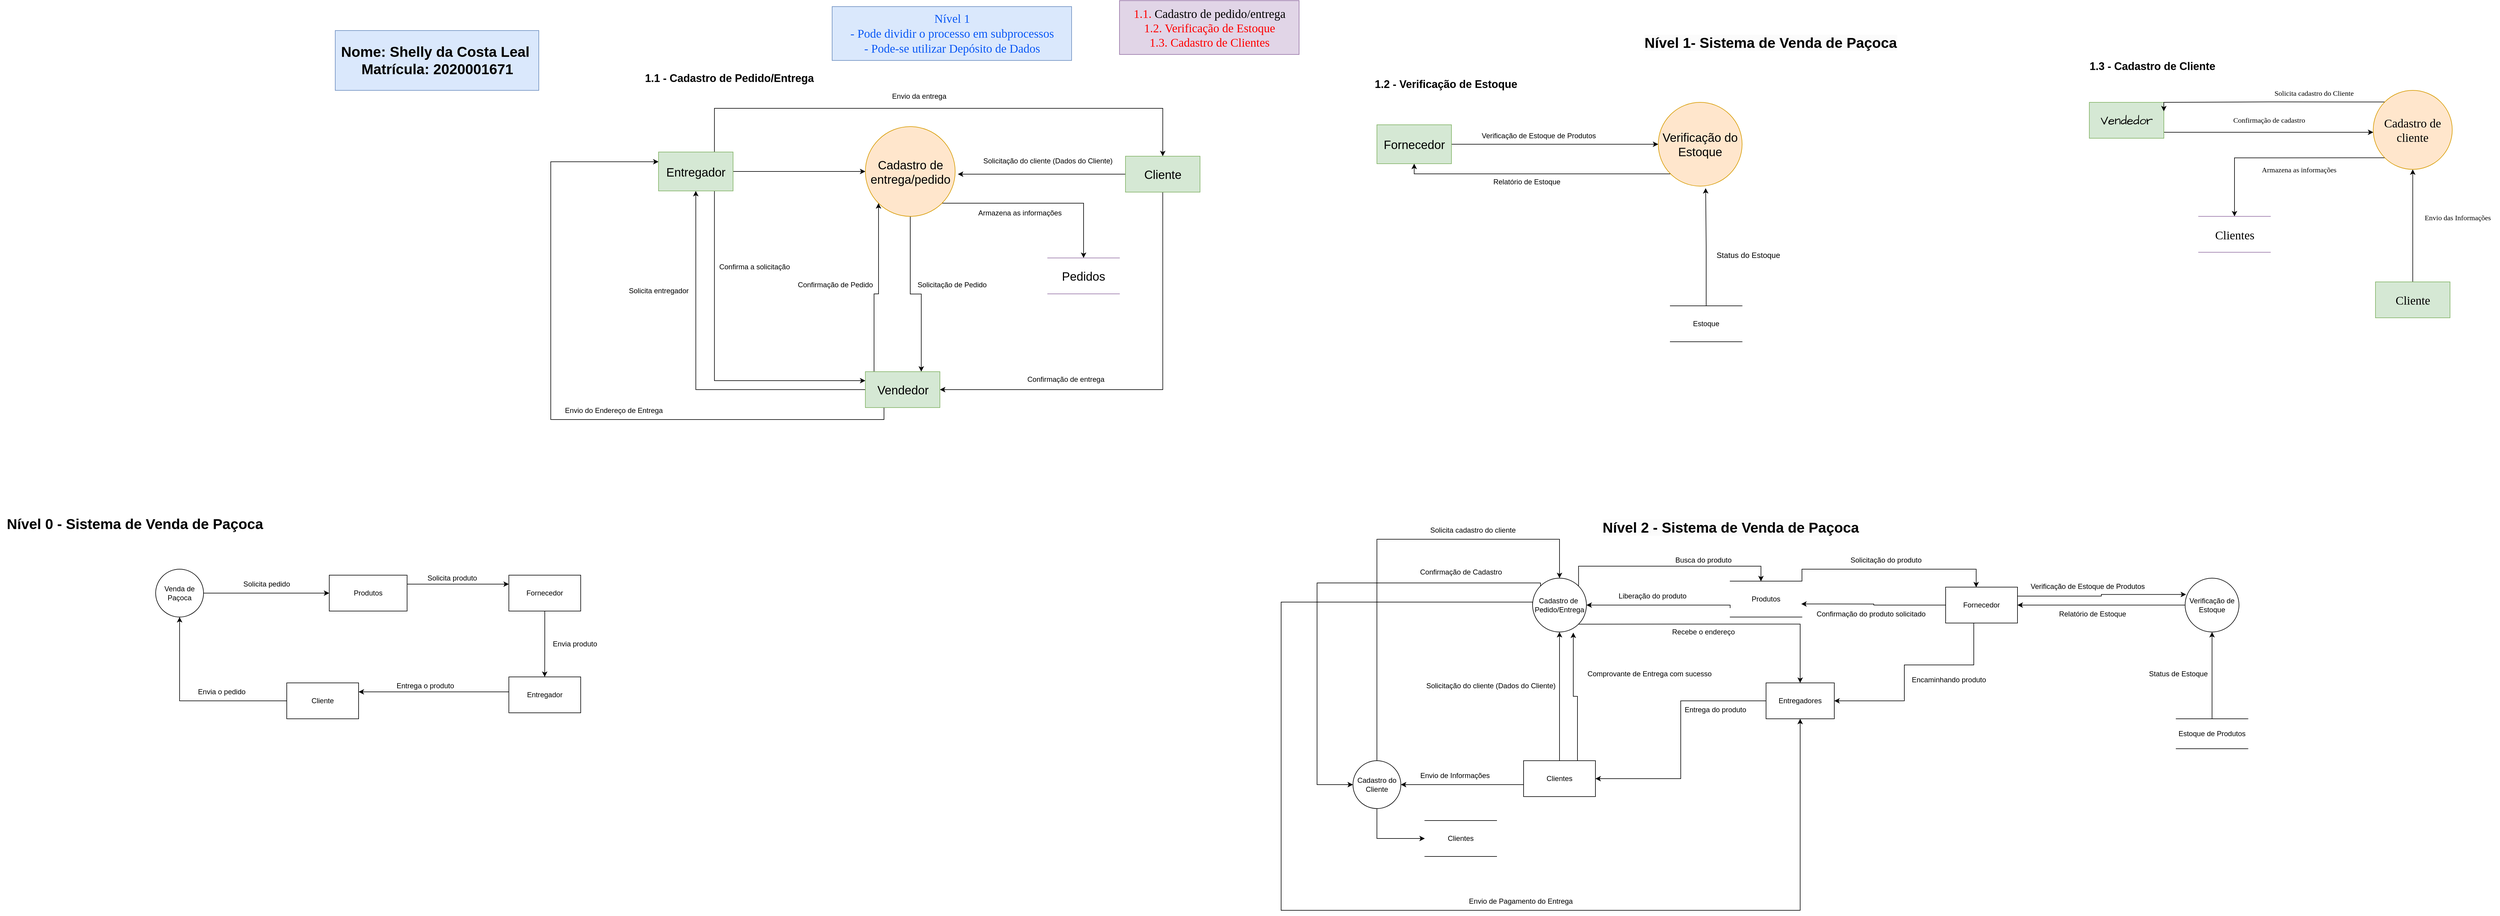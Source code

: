 <mxfile version="21.6.8" type="github">
  <diagram name="Página-1" id="R9-7IDqmeUNQyzPvZp74">
    <mxGraphModel dx="8876" dy="2316" grid="1" gridSize="10" guides="1" tooltips="1" connect="1" arrows="1" fold="1" page="1" pageScale="1" pageWidth="1169" pageHeight="827" math="0" shadow="0">
      <root>
        <mxCell id="0" />
        <mxCell id="1" parent="0" />
        <mxCell id="ONHQu1ZctFcoe_Kp0qvq-2" style="edgeStyle=orthogonalEdgeStyle;rounded=0;orthogonalLoop=1;jettySize=auto;html=1;exitX=1;exitY=1;exitDx=0;exitDy=0;" parent="1" source="ONHQu1ZctFcoe_Kp0qvq-3" target="ONHQu1ZctFcoe_Kp0qvq-8" edge="1">
          <mxGeometry relative="1" as="geometry" />
        </mxCell>
        <mxCell id="ONHQu1ZctFcoe_Kp0qvq-36" style="edgeStyle=orthogonalEdgeStyle;rounded=0;orthogonalLoop=1;jettySize=auto;html=1;exitX=0;exitY=0.5;exitDx=0;exitDy=0;entryX=0.5;entryY=1;entryDx=0;entryDy=0;" parent="1" source="ONHQu1ZctFcoe_Kp0qvq-3" target="ONHQu1ZctFcoe_Kp0qvq-8" edge="1">
          <mxGeometry relative="1" as="geometry">
            <mxPoint x="-2290" y="1310" as="targetPoint" />
            <Array as="points">
              <mxPoint x="-2430" y="1035" />
              <mxPoint x="-2430" y="1550" />
              <mxPoint x="-1563" y="1550" />
            </Array>
          </mxGeometry>
        </mxCell>
        <mxCell id="pCVuw8T05nv6c3z6KI7E-152" style="edgeStyle=orthogonalEdgeStyle;rounded=0;orthogonalLoop=1;jettySize=auto;html=1;exitX=0;exitY=0;exitDx=0;exitDy=0;entryX=0;entryY=0.5;entryDx=0;entryDy=0;" edge="1" parent="1" source="ONHQu1ZctFcoe_Kp0qvq-3" target="pCVuw8T05nv6c3z6KI7E-146">
          <mxGeometry relative="1" as="geometry">
            <Array as="points">
              <mxPoint x="-2370" y="1003" />
              <mxPoint x="-2370" y="1340" />
            </Array>
          </mxGeometry>
        </mxCell>
        <mxCell id="pCVuw8T05nv6c3z6KI7E-159" style="edgeStyle=orthogonalEdgeStyle;rounded=0;orthogonalLoop=1;jettySize=auto;html=1;exitX=1;exitY=0;exitDx=0;exitDy=0;entryX=0.429;entryY=0.004;entryDx=0;entryDy=0;entryPerimeter=0;" edge="1" parent="1" source="ONHQu1ZctFcoe_Kp0qvq-3" target="ONHQu1ZctFcoe_Kp0qvq-32">
          <mxGeometry relative="1" as="geometry">
            <Array as="points">
              <mxPoint x="-1933" y="975" />
              <mxPoint x="-1628" y="975" />
            </Array>
          </mxGeometry>
        </mxCell>
        <mxCell id="ONHQu1ZctFcoe_Kp0qvq-3" value="Cadastro de&amp;nbsp;&lt;br&gt;Pedido/Entrega" style="ellipse;whiteSpace=wrap;html=1;aspect=fixed;" parent="1" vertex="1">
          <mxGeometry x="-2010" y="995" width="90" height="90" as="geometry" />
        </mxCell>
        <mxCell id="ONHQu1ZctFcoe_Kp0qvq-4" style="edgeStyle=orthogonalEdgeStyle;rounded=0;orthogonalLoop=1;jettySize=auto;html=1;entryX=1;entryY=0.5;entryDx=0;entryDy=0;" parent="1" source="ONHQu1ZctFcoe_Kp0qvq-21" target="ONHQu1ZctFcoe_Kp0qvq-8" edge="1">
          <mxGeometry relative="1" as="geometry">
            <mxPoint x="-1273" y="1080" as="sourcePoint" />
            <Array as="points">
              <mxPoint x="-1273" y="1140" />
              <mxPoint x="-1389" y="1140" />
              <mxPoint x="-1389" y="1200" />
            </Array>
          </mxGeometry>
        </mxCell>
        <mxCell id="ONHQu1ZctFcoe_Kp0qvq-6" value="" style="edgeStyle=orthogonalEdgeStyle;rounded=0;orthogonalLoop=1;jettySize=auto;html=1;" parent="1" source="ONHQu1ZctFcoe_Kp0qvq-22" target="ONHQu1ZctFcoe_Kp0qvq-3" edge="1">
          <mxGeometry relative="1" as="geometry">
            <mxPoint x="-1965" y="1180" as="sourcePoint" />
          </mxGeometry>
        </mxCell>
        <mxCell id="ONHQu1ZctFcoe_Kp0qvq-23" style="edgeStyle=orthogonalEdgeStyle;rounded=0;orthogonalLoop=1;jettySize=auto;html=1;exitX=0;exitY=0.5;exitDx=0;exitDy=0;entryX=1;entryY=0.5;entryDx=0;entryDy=0;" parent="1" source="ONHQu1ZctFcoe_Kp0qvq-8" target="ONHQu1ZctFcoe_Kp0qvq-22" edge="1">
          <mxGeometry relative="1" as="geometry" />
        </mxCell>
        <mxCell id="ONHQu1ZctFcoe_Kp0qvq-8" value="Entregadores" style="rounded=0;whiteSpace=wrap;html=1;" parent="1" vertex="1">
          <mxGeometry x="-1620" y="1170" width="114" height="60" as="geometry" />
        </mxCell>
        <mxCell id="ONHQu1ZctFcoe_Kp0qvq-12" value="Busca do produto" style="text;html=1;align=center;verticalAlign=middle;resizable=0;points=[];autosize=1;strokeColor=none;fillColor=none;" parent="1" vertex="1">
          <mxGeometry x="-1785" y="950" width="120" height="30" as="geometry" />
        </mxCell>
        <mxCell id="ONHQu1ZctFcoe_Kp0qvq-13" value="Solicitação do produto" style="text;html=1;align=center;verticalAlign=middle;resizable=0;points=[];autosize=1;strokeColor=none;fillColor=none;" parent="1" vertex="1">
          <mxGeometry x="-1490" y="950" width="140" height="30" as="geometry" />
        </mxCell>
        <mxCell id="ONHQu1ZctFcoe_Kp0qvq-14" value="Encaminhando produto" style="text;html=1;align=center;verticalAlign=middle;resizable=0;points=[];autosize=1;strokeColor=none;fillColor=none;" parent="1" vertex="1">
          <mxGeometry x="-1390" y="1150" width="150" height="30" as="geometry" />
        </mxCell>
        <mxCell id="ONHQu1ZctFcoe_Kp0qvq-15" value="Entrega do produto" style="text;html=1;align=center;verticalAlign=middle;resizable=0;points=[];autosize=1;strokeColor=none;fillColor=none;" parent="1" vertex="1">
          <mxGeometry x="-1770" y="1200" width="130" height="30" as="geometry" />
        </mxCell>
        <mxCell id="ONHQu1ZctFcoe_Kp0qvq-16" value="Solicitação do cliente (Dados do Cliente)" style="text;html=1;align=center;verticalAlign=middle;resizable=0;points=[];autosize=1;strokeColor=none;fillColor=none;" parent="1" vertex="1">
          <mxGeometry x="-2200" y="1160" width="240" height="30" as="geometry" />
        </mxCell>
        <mxCell id="ONHQu1ZctFcoe_Kp0qvq-17" value="Recebe o endereço" style="text;html=1;align=center;verticalAlign=middle;resizable=0;points=[];autosize=1;strokeColor=none;fillColor=none;" parent="1" vertex="1">
          <mxGeometry x="-1790" y="1070" width="130" height="30" as="geometry" />
        </mxCell>
        <mxCell id="ONHQu1ZctFcoe_Kp0qvq-18" value="Confirmação do produto solicitado" style="text;html=1;align=center;verticalAlign=middle;resizable=0;points=[];autosize=1;strokeColor=none;fillColor=none;" parent="1" vertex="1">
          <mxGeometry x="-1550" y="1040" width="210" height="30" as="geometry" />
        </mxCell>
        <mxCell id="ONHQu1ZctFcoe_Kp0qvq-19" value="Liberação do produto" style="text;html=1;align=center;verticalAlign=middle;resizable=0;points=[];autosize=1;strokeColor=none;fillColor=none;" parent="1" vertex="1">
          <mxGeometry x="-1880" y="1010" width="140" height="30" as="geometry" />
        </mxCell>
        <mxCell id="pCVuw8T05nv6c3z6KI7E-138" style="edgeStyle=orthogonalEdgeStyle;rounded=0;orthogonalLoop=1;jettySize=auto;html=1;exitX=1;exitY=0.25;exitDx=0;exitDy=0;entryX=0.018;entryY=0.303;entryDx=0;entryDy=0;entryPerimeter=0;" edge="1" parent="1" source="ONHQu1ZctFcoe_Kp0qvq-21" target="pCVuw8T05nv6c3z6KI7E-135">
          <mxGeometry relative="1" as="geometry" />
        </mxCell>
        <mxCell id="pCVuw8T05nv6c3z6KI7E-164" style="edgeStyle=orthogonalEdgeStyle;rounded=0;orthogonalLoop=1;jettySize=auto;html=1;exitX=0;exitY=0.5;exitDx=0;exitDy=0;entryX=0.99;entryY=0.636;entryDx=0;entryDy=0;entryPerimeter=0;" edge="1" parent="1" source="ONHQu1ZctFcoe_Kp0qvq-21" target="ONHQu1ZctFcoe_Kp0qvq-32">
          <mxGeometry relative="1" as="geometry" />
        </mxCell>
        <mxCell id="ONHQu1ZctFcoe_Kp0qvq-21" value="Fornecedor" style="rounded=0;whiteSpace=wrap;html=1;" parent="1" vertex="1">
          <mxGeometry x="-1320" y="1010" width="120" height="60" as="geometry" />
        </mxCell>
        <mxCell id="ONHQu1ZctFcoe_Kp0qvq-34" style="edgeStyle=orthogonalEdgeStyle;rounded=0;orthogonalLoop=1;jettySize=auto;html=1;exitX=0.75;exitY=0;exitDx=0;exitDy=0;entryX=0.756;entryY=1.011;entryDx=0;entryDy=0;entryPerimeter=0;" parent="1" source="ONHQu1ZctFcoe_Kp0qvq-22" target="ONHQu1ZctFcoe_Kp0qvq-3" edge="1">
          <mxGeometry relative="1" as="geometry" />
        </mxCell>
        <mxCell id="pCVuw8T05nv6c3z6KI7E-147" style="edgeStyle=orthogonalEdgeStyle;rounded=0;orthogonalLoop=1;jettySize=auto;html=1;exitX=0;exitY=0.5;exitDx=0;exitDy=0;entryX=1;entryY=0.5;entryDx=0;entryDy=0;" edge="1" parent="1" source="ONHQu1ZctFcoe_Kp0qvq-22" target="pCVuw8T05nv6c3z6KI7E-146">
          <mxGeometry relative="1" as="geometry">
            <Array as="points">
              <mxPoint x="-2025" y="1340" />
            </Array>
          </mxGeometry>
        </mxCell>
        <mxCell id="ONHQu1ZctFcoe_Kp0qvq-22" value="Clientes" style="rounded=0;whiteSpace=wrap;html=1;" parent="1" vertex="1">
          <mxGeometry x="-2025" y="1300" width="120" height="60" as="geometry" />
        </mxCell>
        <mxCell id="pCVuw8T05nv6c3z6KI7E-160" style="edgeStyle=orthogonalEdgeStyle;rounded=0;orthogonalLoop=1;jettySize=auto;html=1;exitX=0;exitY=0.75;exitDx=0;exitDy=0;entryX=1;entryY=0.5;entryDx=0;entryDy=0;" edge="1" parent="1" source="ONHQu1ZctFcoe_Kp0qvq-32" target="ONHQu1ZctFcoe_Kp0qvq-3">
          <mxGeometry relative="1" as="geometry">
            <Array as="points">
              <mxPoint x="-1680" y="1040" />
            </Array>
          </mxGeometry>
        </mxCell>
        <mxCell id="pCVuw8T05nv6c3z6KI7E-162" style="edgeStyle=orthogonalEdgeStyle;rounded=0;orthogonalLoop=1;jettySize=auto;html=1;exitX=1;exitY=0;exitDx=0;exitDy=0;entryX=0.425;entryY=0.006;entryDx=0;entryDy=0;entryPerimeter=0;" edge="1" parent="1" source="ONHQu1ZctFcoe_Kp0qvq-32" target="ONHQu1ZctFcoe_Kp0qvq-21">
          <mxGeometry relative="1" as="geometry" />
        </mxCell>
        <mxCell id="ONHQu1ZctFcoe_Kp0qvq-32" value="Produtos" style="shape=partialRectangle;whiteSpace=wrap;html=1;left=0;right=0;fillColor=none;" parent="1" vertex="1">
          <mxGeometry x="-1680" y="1000" width="120" height="60" as="geometry" />
        </mxCell>
        <mxCell id="ONHQu1ZctFcoe_Kp0qvq-35" value="Comprovante de Entrega com sucesso" style="text;html=1;align=center;verticalAlign=middle;resizable=0;points=[];autosize=1;strokeColor=none;fillColor=none;" parent="1" vertex="1">
          <mxGeometry x="-1930" y="1140" width="230" height="30" as="geometry" />
        </mxCell>
        <mxCell id="ONHQu1ZctFcoe_Kp0qvq-37" value="Envio de Pagamento do Entrega" style="text;html=1;align=center;verticalAlign=middle;resizable=0;points=[];autosize=1;strokeColor=none;fillColor=none;" parent="1" vertex="1">
          <mxGeometry x="-2130" y="1520" width="200" height="30" as="geometry" />
        </mxCell>
        <mxCell id="pCVuw8T05nv6c3z6KI7E-50" value="&lt;font color=&quot;#0a58f5&quot;&gt;&lt;font face=&quot;Georgia&quot;&gt;Nível 1&lt;br&gt;- Pode dividir o processo em subprocessos&lt;br&gt;- Pode-se utilizar Depósito de Dados&lt;/font&gt;&lt;br&gt;&lt;/font&gt;" style="text;html=1;align=center;verticalAlign=middle;resizable=0;points=[];autosize=1;strokeColor=#6c8ebf;fillColor=#dae8fc;fontSize=20;fontFamily=Architects Daughter;rounded=0;" vertex="1" parent="1">
          <mxGeometry x="-3180" y="40" width="400" height="90" as="geometry" />
        </mxCell>
        <mxCell id="pCVuw8T05nv6c3z6KI7E-51" value="&lt;font color=&quot;#ff0000&quot;&gt;1.1.&amp;nbsp;&lt;/font&gt;Cadastro de pedido/entrega&lt;font color=&quot;#ff0000&quot;&gt;&lt;br&gt;1.2. Verificação de Estoque&lt;br&gt;1.3. Cadastro de Clientes&lt;/font&gt;" style="text;html=1;align=center;verticalAlign=middle;resizable=0;points=[];autosize=1;strokeColor=#9673a6;fillColor=#e1d5e7;fontSize=20;fontFamily=Georgia;rounded=0;" vertex="1" parent="1">
          <mxGeometry x="-2700" y="30" width="300" height="90" as="geometry" />
        </mxCell>
        <mxCell id="pCVuw8T05nv6c3z6KI7E-67" style="edgeStyle=orthogonalEdgeStyle;rounded=0;orthogonalLoop=1;jettySize=auto;html=1;exitX=0.5;exitY=1;exitDx=0;exitDy=0;entryX=0.75;entryY=0;entryDx=0;entryDy=0;" edge="1" parent="1" source="pCVuw8T05nv6c3z6KI7E-55" target="pCVuw8T05nv6c3z6KI7E-58">
          <mxGeometry relative="1" as="geometry" />
        </mxCell>
        <mxCell id="pCVuw8T05nv6c3z6KI7E-72" style="edgeStyle=orthogonalEdgeStyle;rounded=0;orthogonalLoop=1;jettySize=auto;html=1;exitX=1;exitY=1;exitDx=0;exitDy=0;" edge="1" parent="1" source="pCVuw8T05nv6c3z6KI7E-55" target="pCVuw8T05nv6c3z6KI7E-63">
          <mxGeometry relative="1" as="geometry" />
        </mxCell>
        <mxCell id="pCVuw8T05nv6c3z6KI7E-55" value="Cadastro de entrega/pedido" style="ellipse;whiteSpace=wrap;html=1;aspect=fixed;hachureGap=4;fontFamily=Helvetica;fontSize=20;fillColor=#ffe6cc;strokeColor=#d79b00;rounded=0;" vertex="1" parent="1">
          <mxGeometry x="-3124.5" y="240.5" width="150" height="150" as="geometry" />
        </mxCell>
        <mxCell id="pCVuw8T05nv6c3z6KI7E-68" style="edgeStyle=orthogonalEdgeStyle;rounded=0;orthogonalLoop=1;jettySize=auto;html=1;exitX=0.25;exitY=0;exitDx=0;exitDy=0;entryX=0;entryY=1;entryDx=0;entryDy=0;" edge="1" parent="1" source="pCVuw8T05nv6c3z6KI7E-58" target="pCVuw8T05nv6c3z6KI7E-55">
          <mxGeometry relative="1" as="geometry">
            <Array as="points">
              <mxPoint x="-3110" y="650" />
              <mxPoint x="-3110" y="520" />
              <mxPoint x="-3102" y="520" />
            </Array>
          </mxGeometry>
        </mxCell>
        <mxCell id="pCVuw8T05nv6c3z6KI7E-78" style="edgeStyle=orthogonalEdgeStyle;rounded=0;orthogonalLoop=1;jettySize=auto;html=1;exitX=0.25;exitY=1;exitDx=0;exitDy=0;entryX=0;entryY=0.25;entryDx=0;entryDy=0;" edge="1" parent="1" source="pCVuw8T05nv6c3z6KI7E-58" target="pCVuw8T05nv6c3z6KI7E-62">
          <mxGeometry relative="1" as="geometry">
            <Array as="points">
              <mxPoint x="-3093" y="730" />
              <mxPoint x="-3650" y="730" />
              <mxPoint x="-3650" y="299" />
            </Array>
          </mxGeometry>
        </mxCell>
        <mxCell id="pCVuw8T05nv6c3z6KI7E-82" style="edgeStyle=orthogonalEdgeStyle;rounded=0;orthogonalLoop=1;jettySize=auto;html=1;entryX=0.5;entryY=1;entryDx=0;entryDy=0;" edge="1" parent="1" source="pCVuw8T05nv6c3z6KI7E-58" target="pCVuw8T05nv6c3z6KI7E-62">
          <mxGeometry relative="1" as="geometry" />
        </mxCell>
        <mxCell id="pCVuw8T05nv6c3z6KI7E-58" value="Vendedor" style="whiteSpace=wrap;html=1;hachureGap=4;fontFamily=Helvetica;fontSize=20;fillColor=#d5e8d4;strokeColor=#82b366;rounded=0;" vertex="1" parent="1">
          <mxGeometry x="-3124.5" y="650" width="124.5" height="60" as="geometry" />
        </mxCell>
        <mxCell id="pCVuw8T05nv6c3z6KI7E-66" style="edgeStyle=orthogonalEdgeStyle;rounded=0;orthogonalLoop=1;jettySize=auto;html=1;exitX=0;exitY=0.5;exitDx=0;exitDy=0;" edge="1" parent="1" source="pCVuw8T05nv6c3z6KI7E-60">
          <mxGeometry relative="1" as="geometry">
            <mxPoint x="-2970" y="320" as="targetPoint" />
          </mxGeometry>
        </mxCell>
        <mxCell id="pCVuw8T05nv6c3z6KI7E-83" style="edgeStyle=orthogonalEdgeStyle;rounded=0;orthogonalLoop=1;jettySize=auto;html=1;exitX=0.5;exitY=1;exitDx=0;exitDy=0;entryX=1;entryY=0.5;entryDx=0;entryDy=0;" edge="1" parent="1" source="pCVuw8T05nv6c3z6KI7E-60" target="pCVuw8T05nv6c3z6KI7E-58">
          <mxGeometry relative="1" as="geometry" />
        </mxCell>
        <mxCell id="pCVuw8T05nv6c3z6KI7E-60" value="Cliente" style="rounded=0;whiteSpace=wrap;html=1;hachureGap=4;fontFamily=Helvetica;fontSize=20;fillColor=#d5e8d4;strokeColor=#82b366;" vertex="1" parent="1">
          <mxGeometry x="-2690" y="290" width="124.5" height="60" as="geometry" />
        </mxCell>
        <mxCell id="pCVuw8T05nv6c3z6KI7E-74" style="edgeStyle=orthogonalEdgeStyle;rounded=0;orthogonalLoop=1;jettySize=auto;html=1;exitX=1;exitY=0.5;exitDx=0;exitDy=0;entryX=0;entryY=0.5;entryDx=0;entryDy=0;" edge="1" parent="1" source="pCVuw8T05nv6c3z6KI7E-62" target="pCVuw8T05nv6c3z6KI7E-55">
          <mxGeometry relative="1" as="geometry">
            <Array as="points">
              <mxPoint x="-3270" y="316" />
              <mxPoint x="-3270" y="316" />
            </Array>
          </mxGeometry>
        </mxCell>
        <mxCell id="pCVuw8T05nv6c3z6KI7E-76" style="edgeStyle=orthogonalEdgeStyle;rounded=0;orthogonalLoop=1;jettySize=auto;html=1;exitX=0.75;exitY=1;exitDx=0;exitDy=0;entryX=0;entryY=0.25;entryDx=0;entryDy=0;" edge="1" parent="1" source="pCVuw8T05nv6c3z6KI7E-62" target="pCVuw8T05nv6c3z6KI7E-58">
          <mxGeometry relative="1" as="geometry" />
        </mxCell>
        <mxCell id="pCVuw8T05nv6c3z6KI7E-80" style="edgeStyle=orthogonalEdgeStyle;rounded=0;orthogonalLoop=1;jettySize=auto;html=1;exitX=0.75;exitY=0;exitDx=0;exitDy=0;entryX=0.5;entryY=0;entryDx=0;entryDy=0;" edge="1" parent="1" source="pCVuw8T05nv6c3z6KI7E-62" target="pCVuw8T05nv6c3z6KI7E-60">
          <mxGeometry relative="1" as="geometry">
            <Array as="points">
              <mxPoint x="-3377" y="210" />
              <mxPoint x="-2628" y="210" />
            </Array>
          </mxGeometry>
        </mxCell>
        <mxCell id="pCVuw8T05nv6c3z6KI7E-62" value="Entregador" style="rounded=0;whiteSpace=wrap;html=1;hachureGap=4;fontFamily=Helvetica;fontSize=20;fillColor=#d5e8d4;strokeColor=#82b366;" vertex="1" parent="1">
          <mxGeometry x="-3470" y="283" width="124.5" height="65" as="geometry" />
        </mxCell>
        <mxCell id="pCVuw8T05nv6c3z6KI7E-63" value="Pedidos" style="shape=partialRectangle;whiteSpace=wrap;html=1;left=0;right=0;fillColor=none;hachureGap=4;fontFamily=Helvetica;fontSize=20;strokeColor=#9673A6;rounded=0;labelBackgroundColor=default;" vertex="1" parent="1">
          <mxGeometry x="-2820" y="460" width="120" height="60" as="geometry" />
        </mxCell>
        <mxCell id="pCVuw8T05nv6c3z6KI7E-64" value="Solicitação do cliente (Dados do Cliente)" style="text;html=1;align=center;verticalAlign=middle;resizable=0;points=[];autosize=1;strokeColor=none;fillColor=none;" vertex="1" parent="1">
          <mxGeometry x="-2940" y="283" width="240" height="30" as="geometry" />
        </mxCell>
        <mxCell id="pCVuw8T05nv6c3z6KI7E-69" value="Solicitação de Pedido" style="text;html=1;align=center;verticalAlign=middle;resizable=0;points=[];autosize=1;strokeColor=none;fillColor=none;" vertex="1" parent="1">
          <mxGeometry x="-3050" y="490" width="140" height="30" as="geometry" />
        </mxCell>
        <mxCell id="pCVuw8T05nv6c3z6KI7E-71" value="Confirmação de Pedido" style="text;html=1;align=center;verticalAlign=middle;resizable=0;points=[];autosize=1;strokeColor=none;fillColor=none;" vertex="1" parent="1">
          <mxGeometry x="-3250" y="490" width="150" height="30" as="geometry" />
        </mxCell>
        <mxCell id="pCVuw8T05nv6c3z6KI7E-73" value="Armazena as informações&amp;nbsp;" style="text;html=1;align=center;verticalAlign=middle;resizable=0;points=[];autosize=1;strokeColor=none;fillColor=none;" vertex="1" parent="1">
          <mxGeometry x="-2950" y="370" width="170" height="30" as="geometry" />
        </mxCell>
        <mxCell id="pCVuw8T05nv6c3z6KI7E-75" value="Solicita entregador" style="text;html=1;align=center;verticalAlign=middle;resizable=0;points=[];autosize=1;strokeColor=none;fillColor=none;" vertex="1" parent="1">
          <mxGeometry x="-3530" y="500" width="120" height="30" as="geometry" />
        </mxCell>
        <mxCell id="pCVuw8T05nv6c3z6KI7E-77" value="Confirma a solicitação" style="text;html=1;align=center;verticalAlign=middle;resizable=0;points=[];autosize=1;strokeColor=none;fillColor=none;" vertex="1" parent="1">
          <mxGeometry x="-3380" y="460" width="140" height="30" as="geometry" />
        </mxCell>
        <mxCell id="pCVuw8T05nv6c3z6KI7E-79" value="Envio do Endereço de Entrega" style="text;html=1;align=center;verticalAlign=middle;resizable=0;points=[];autosize=1;strokeColor=none;fillColor=none;" vertex="1" parent="1">
          <mxGeometry x="-3640" y="700" width="190" height="30" as="geometry" />
        </mxCell>
        <mxCell id="pCVuw8T05nv6c3z6KI7E-81" value="Envio da entrega" style="text;html=1;align=center;verticalAlign=middle;resizable=0;points=[];autosize=1;strokeColor=none;fillColor=none;" vertex="1" parent="1">
          <mxGeometry x="-3090" y="175" width="110" height="30" as="geometry" />
        </mxCell>
        <mxCell id="pCVuw8T05nv6c3z6KI7E-84" value="Confirmação de entrega" style="text;html=1;align=center;verticalAlign=middle;resizable=0;points=[];autosize=1;strokeColor=none;fillColor=none;" vertex="1" parent="1">
          <mxGeometry x="-2865" y="648" width="150" height="30" as="geometry" />
        </mxCell>
        <mxCell id="pCVuw8T05nv6c3z6KI7E-119" style="edgeStyle=orthogonalEdgeStyle;rounded=0;orthogonalLoop=1;jettySize=auto;html=1;exitX=0.5;exitY=0;exitDx=0;exitDy=0;entryX=0.5;entryY=1;entryDx=0;entryDy=0;fontFamily=Georgia;" edge="1" parent="1" source="pCVuw8T05nv6c3z6KI7E-86" target="pCVuw8T05nv6c3z6KI7E-91">
          <mxGeometry relative="1" as="geometry" />
        </mxCell>
        <mxCell id="pCVuw8T05nv6c3z6KI7E-86" value="Cliente" style="rounded=0;whiteSpace=wrap;html=1;hachureGap=4;fontFamily=Georgia;fontSize=20;fillColor=#d5e8d4;strokeColor=#82b366;" vertex="1" parent="1">
          <mxGeometry x="-602" y="500" width="124.5" height="60" as="geometry" />
        </mxCell>
        <mxCell id="pCVuw8T05nv6c3z6KI7E-124" style="edgeStyle=orthogonalEdgeStyle;rounded=0;orthogonalLoop=1;jettySize=auto;html=1;exitX=1;exitY=0.5;exitDx=0;exitDy=0;fontFamily=Georgia;" edge="1" parent="1" source="pCVuw8T05nv6c3z6KI7E-89" target="pCVuw8T05nv6c3z6KI7E-91">
          <mxGeometry relative="1" as="geometry">
            <Array as="points">
              <mxPoint x="-955" y="250" />
            </Array>
          </mxGeometry>
        </mxCell>
        <mxCell id="pCVuw8T05nv6c3z6KI7E-89" value="Vendedor" style="whiteSpace=wrap;html=1;hachureGap=4;fontFamily=Architects Daughter;fontSource=https%3A%2F%2Ffonts.googleapis.com%2Fcss%3Ffamily%3DArchitects%2BDaughter;fontSize=20;fillColor=#d5e8d4;strokeColor=#82b366;rounded=0;" vertex="1" parent="1">
          <mxGeometry x="-1080" y="200" width="124.5" height="60" as="geometry" />
        </mxCell>
        <mxCell id="pCVuw8T05nv6c3z6KI7E-122" style="edgeStyle=orthogonalEdgeStyle;rounded=0;orthogonalLoop=1;jettySize=auto;html=1;exitX=0;exitY=0;exitDx=0;exitDy=0;entryX=1;entryY=0.25;entryDx=0;entryDy=0;fontFamily=Georgia;" edge="1" parent="1" source="pCVuw8T05nv6c3z6KI7E-91" target="pCVuw8T05nv6c3z6KI7E-89">
          <mxGeometry relative="1" as="geometry">
            <Array as="points">
              <mxPoint x="-781" y="199" />
              <mxPoint x="-955" y="200" />
            </Array>
          </mxGeometry>
        </mxCell>
        <mxCell id="pCVuw8T05nv6c3z6KI7E-126" style="edgeStyle=orthogonalEdgeStyle;rounded=0;orthogonalLoop=1;jettySize=auto;html=1;exitX=0;exitY=1;exitDx=0;exitDy=0;fontFamily=Georgia;" edge="1" parent="1" source="pCVuw8T05nv6c3z6KI7E-91" target="pCVuw8T05nv6c3z6KI7E-95">
          <mxGeometry relative="1" as="geometry" />
        </mxCell>
        <mxCell id="pCVuw8T05nv6c3z6KI7E-91" value="Cadastro de cliente" style="ellipse;whiteSpace=wrap;html=1;aspect=fixed;hachureGap=4;fontFamily=Georgia;fontSize=20;fillColor=#ffe6cc;strokeColor=#d79b00;rounded=0;" vertex="1" parent="1">
          <mxGeometry x="-605.75" y="180" width="132" height="132" as="geometry" />
        </mxCell>
        <mxCell id="pCVuw8T05nv6c3z6KI7E-112" style="edgeStyle=orthogonalEdgeStyle;rounded=0;orthogonalLoop=1;jettySize=auto;html=1;exitX=0;exitY=1;exitDx=0;exitDy=0;entryX=0.5;entryY=1;entryDx=0;entryDy=0;fontFamily=Helvetica;" edge="1" parent="1" source="pCVuw8T05nv6c3z6KI7E-94" target="pCVuw8T05nv6c3z6KI7E-99">
          <mxGeometry relative="1" as="geometry">
            <Array as="points">
              <mxPoint x="-2208" y="320" />
            </Array>
          </mxGeometry>
        </mxCell>
        <mxCell id="pCVuw8T05nv6c3z6KI7E-94" value="Verificação do Estoque" style="ellipse;whiteSpace=wrap;html=1;aspect=fixed;hachureGap=4;fontFamily=Helvetica;fontSize=20;fillColor=#ffe6cc;strokeColor=#d79b00;rounded=0;" vertex="1" parent="1">
          <mxGeometry x="-1800" y="200" width="140" height="140" as="geometry" />
        </mxCell>
        <mxCell id="pCVuw8T05nv6c3z6KI7E-95" value="Clientes" style="shape=partialRectangle;whiteSpace=wrap;html=1;left=0;right=0;fillColor=none;hachureGap=4;fontFamily=Georgia;fontSize=20;strokeColor=#9673a6;rounded=0;" vertex="1" parent="1">
          <mxGeometry x="-897.5" y="390.5" width="120" height="60" as="geometry" />
        </mxCell>
        <mxCell id="pCVuw8T05nv6c3z6KI7E-105" style="edgeStyle=orthogonalEdgeStyle;rounded=0;orthogonalLoop=1;jettySize=auto;html=1;exitX=1;exitY=0.25;exitDx=0;exitDy=0;entryX=0;entryY=0.5;entryDx=0;entryDy=0;fontFamily=Helvetica;" edge="1" parent="1" source="pCVuw8T05nv6c3z6KI7E-99" target="pCVuw8T05nv6c3z6KI7E-94">
          <mxGeometry relative="1" as="geometry">
            <Array as="points">
              <mxPoint x="-2146" y="270" />
            </Array>
          </mxGeometry>
        </mxCell>
        <mxCell id="pCVuw8T05nv6c3z6KI7E-99" value="Fornecedor" style="rounded=0;whiteSpace=wrap;html=1;hachureGap=4;fontFamily=Helvetica;fontSize=20;fillColor=#d5e8d4;strokeColor=#82b366;" vertex="1" parent="1">
          <mxGeometry x="-2270" y="237.5" width="124.5" height="65" as="geometry" />
        </mxCell>
        <mxCell id="pCVuw8T05nv6c3z6KI7E-106" value="Verificação de Estoque de Produtos" style="text;html=1;align=center;verticalAlign=middle;resizable=0;points=[];autosize=1;strokeColor=none;fillColor=none;fontFamily=Helvetica;" vertex="1" parent="1">
          <mxGeometry x="-2105" y="240.5" width="210" height="30" as="geometry" />
        </mxCell>
        <mxCell id="pCVuw8T05nv6c3z6KI7E-115" style="edgeStyle=orthogonalEdgeStyle;rounded=0;orthogonalLoop=1;jettySize=auto;html=1;exitX=0.5;exitY=0;exitDx=0;exitDy=0;entryX=0.565;entryY=1.024;entryDx=0;entryDy=0;entryPerimeter=0;" edge="1" parent="1" source="pCVuw8T05nv6c3z6KI7E-107" target="pCVuw8T05nv6c3z6KI7E-94">
          <mxGeometry relative="1" as="geometry" />
        </mxCell>
        <mxCell id="pCVuw8T05nv6c3z6KI7E-107" value="Estoque" style="shape=partialRectangle;whiteSpace=wrap;html=1;left=0;right=0;fillColor=none;" vertex="1" parent="1">
          <mxGeometry x="-1780" y="540" width="120" height="60" as="geometry" />
        </mxCell>
        <mxCell id="pCVuw8T05nv6c3z6KI7E-110" value="Status do Estoque" style="text;html=1;align=center;verticalAlign=middle;resizable=0;points=[];autosize=1;strokeColor=none;fillColor=none;rotation=0;fontSize=13;" vertex="1" parent="1">
          <mxGeometry x="-1715" y="440" width="130" height="30" as="geometry" />
        </mxCell>
        <mxCell id="pCVuw8T05nv6c3z6KI7E-113" value="Relatório de Estoque" style="text;html=1;align=center;verticalAlign=middle;resizable=0;points=[];autosize=1;strokeColor=none;fillColor=none;fontFamily=Helvetica;" vertex="1" parent="1">
          <mxGeometry x="-2090" y="318" width="140" height="30" as="geometry" />
        </mxCell>
        <mxCell id="pCVuw8T05nv6c3z6KI7E-121" value="Envio das Informações" style="text;html=1;align=center;verticalAlign=middle;resizable=0;points=[];autosize=1;strokeColor=none;fillColor=none;fontFamily=Georgia;" vertex="1" parent="1">
          <mxGeometry x="-535" y="378" width="140" height="30" as="geometry" />
        </mxCell>
        <mxCell id="pCVuw8T05nv6c3z6KI7E-123" value="Solicita cadastro do Cliente" style="text;html=1;align=center;verticalAlign=middle;resizable=0;points=[];autosize=1;strokeColor=none;fillColor=none;fontFamily=Georgia;" vertex="1" parent="1">
          <mxGeometry x="-790" y="170" width="170" height="30" as="geometry" />
        </mxCell>
        <mxCell id="pCVuw8T05nv6c3z6KI7E-125" value="Confirmação de cadastro" style="text;html=1;align=center;verticalAlign=middle;resizable=0;points=[];autosize=1;strokeColor=none;fillColor=none;fontFamily=Georgia;" vertex="1" parent="1">
          <mxGeometry x="-860" y="215" width="160" height="30" as="geometry" />
        </mxCell>
        <mxCell id="pCVuw8T05nv6c3z6KI7E-127" value="Armazena as informações" style="text;html=1;align=center;verticalAlign=middle;resizable=0;points=[];autosize=1;strokeColor=none;fillColor=none;fontFamily=Georgia;" vertex="1" parent="1">
          <mxGeometry x="-810" y="298" width="160" height="30" as="geometry" />
        </mxCell>
        <mxCell id="pCVuw8T05nv6c3z6KI7E-128" value="&lt;h2&gt;1.1 - Cadastro de Pedido/Entrega&lt;/h2&gt;" style="text;html=1;align=center;verticalAlign=middle;resizable=0;points=[];autosize=1;strokeColor=none;fillColor=none;" vertex="1" parent="1">
          <mxGeometry x="-3507" y="130" width="310" height="60" as="geometry" />
        </mxCell>
        <mxCell id="pCVuw8T05nv6c3z6KI7E-129" value="&lt;h2&gt;1.2 - Verificação de Estoque&lt;/h2&gt;" style="text;html=1;align=center;verticalAlign=middle;resizable=0;points=[];autosize=1;strokeColor=none;fillColor=none;" vertex="1" parent="1">
          <mxGeometry x="-2285" y="140" width="260" height="60" as="geometry" />
        </mxCell>
        <mxCell id="pCVuw8T05nv6c3z6KI7E-130" value="&lt;h2&gt;1.3 - Cadastro de Cliente&lt;/h2&gt;" style="text;html=1;align=center;verticalAlign=middle;resizable=0;points=[];autosize=1;strokeColor=none;fillColor=none;" vertex="1" parent="1">
          <mxGeometry x="-1090" y="110" width="230" height="60" as="geometry" />
        </mxCell>
        <mxCell id="pCVuw8T05nv6c3z6KI7E-133" value="&lt;span style=&quot;color: rgb(0, 0, 0); font-family: Helvetica; font-size: 24px; font-style: normal; font-variant-ligatures: normal; font-variant-caps: normal; font-weight: 700; letter-spacing: normal; orphans: 2; text-align: center; text-indent: 0px; text-transform: none; widows: 2; word-spacing: 0px; -webkit-text-stroke-width: 0px; background-color: rgb(251, 251, 251); text-decoration-thickness: initial; text-decoration-style: initial; text-decoration-color: initial; float: none; display: inline !important;&quot;&gt;Nível 2 - Sistema de Venda de Paçoca&lt;/span&gt;" style="text;whiteSpace=wrap;html=1;" vertex="1" parent="1">
          <mxGeometry x="-1895" y="890" width="465" height="50" as="geometry" />
        </mxCell>
        <mxCell id="pCVuw8T05nv6c3z6KI7E-134" value="&lt;span style=&quot;color: rgb(0, 0, 0); font-family: Helvetica; font-size: 24px; font-style: normal; font-variant-ligatures: normal; font-variant-caps: normal; font-weight: 700; letter-spacing: normal; orphans: 2; text-align: center; text-indent: 0px; text-transform: none; widows: 2; word-spacing: 0px; -webkit-text-stroke-width: 0px; background-color: rgb(251, 251, 251); text-decoration-thickness: initial; text-decoration-style: initial; text-decoration-color: initial; float: none; display: inline !important;&quot;&gt;Nível 1- Sistema de Venda de Paçoca&lt;/span&gt;" style="text;whiteSpace=wrap;html=1;" vertex="1" parent="1">
          <mxGeometry x="-1825" y="80" width="445" height="50" as="geometry" />
        </mxCell>
        <mxCell id="pCVuw8T05nv6c3z6KI7E-136" style="edgeStyle=orthogonalEdgeStyle;rounded=0;orthogonalLoop=1;jettySize=auto;html=1;exitX=0;exitY=0.5;exitDx=0;exitDy=0;entryX=1;entryY=0.5;entryDx=0;entryDy=0;" edge="1" parent="1" source="pCVuw8T05nv6c3z6KI7E-135" target="ONHQu1ZctFcoe_Kp0qvq-21">
          <mxGeometry relative="1" as="geometry" />
        </mxCell>
        <mxCell id="pCVuw8T05nv6c3z6KI7E-135" value="Verificação de Estoque" style="ellipse;whiteSpace=wrap;html=1;aspect=fixed;" vertex="1" parent="1">
          <mxGeometry x="-920" y="995" width="90" height="90" as="geometry" />
        </mxCell>
        <mxCell id="pCVuw8T05nv6c3z6KI7E-140" value="&lt;span style=&quot;color: rgb(0, 0, 0); font-family: Helvetica; font-size: 12px; font-style: normal; font-variant-ligatures: normal; font-variant-caps: normal; font-weight: 400; letter-spacing: normal; orphans: 2; text-align: center; text-indent: 0px; text-transform: none; widows: 2; word-spacing: 0px; -webkit-text-stroke-width: 0px; background-color: rgb(251, 251, 251); text-decoration-thickness: initial; text-decoration-style: initial; text-decoration-color: initial; float: none; display: inline !important;&quot;&gt;Verificação de Estoque de Produtos&lt;/span&gt;" style="text;whiteSpace=wrap;html=1;fontSize=12;" vertex="1" parent="1">
          <mxGeometry x="-1180" y="995" width="210" height="30" as="geometry" />
        </mxCell>
        <mxCell id="pCVuw8T05nv6c3z6KI7E-141" value="Relatório de Estoque" style="text;html=1;align=center;verticalAlign=middle;resizable=0;points=[];autosize=1;strokeColor=none;fillColor=none;" vertex="1" parent="1">
          <mxGeometry x="-1145" y="1040" width="140" height="30" as="geometry" />
        </mxCell>
        <mxCell id="pCVuw8T05nv6c3z6KI7E-144" style="edgeStyle=orthogonalEdgeStyle;rounded=0;orthogonalLoop=1;jettySize=auto;html=1;entryX=0.5;entryY=1;entryDx=0;entryDy=0;" edge="1" parent="1" source="pCVuw8T05nv6c3z6KI7E-143" target="pCVuw8T05nv6c3z6KI7E-135">
          <mxGeometry relative="1" as="geometry" />
        </mxCell>
        <mxCell id="pCVuw8T05nv6c3z6KI7E-143" value="Estoque de Produtos" style="shape=partialRectangle;whiteSpace=wrap;html=1;left=0;right=0;fillColor=none;" vertex="1" parent="1">
          <mxGeometry x="-935" y="1230" width="120" height="50" as="geometry" />
        </mxCell>
        <mxCell id="pCVuw8T05nv6c3z6KI7E-145" value="Status de Estoque&amp;nbsp;" style="text;html=1;align=center;verticalAlign=middle;resizable=0;points=[];autosize=1;strokeColor=none;fillColor=none;" vertex="1" parent="1">
          <mxGeometry x="-990" y="1140" width="120" height="30" as="geometry" />
        </mxCell>
        <mxCell id="pCVuw8T05nv6c3z6KI7E-150" style="edgeStyle=orthogonalEdgeStyle;rounded=0;orthogonalLoop=1;jettySize=auto;html=1;exitX=0.5;exitY=0;exitDx=0;exitDy=0;entryX=0.5;entryY=0;entryDx=0;entryDy=0;" edge="1" parent="1" source="pCVuw8T05nv6c3z6KI7E-146" target="ONHQu1ZctFcoe_Kp0qvq-3">
          <mxGeometry relative="1" as="geometry">
            <Array as="points">
              <mxPoint x="-2270" y="930" />
              <mxPoint x="-1965" y="930" />
            </Array>
          </mxGeometry>
        </mxCell>
        <mxCell id="pCVuw8T05nv6c3z6KI7E-155" style="edgeStyle=orthogonalEdgeStyle;rounded=0;orthogonalLoop=1;jettySize=auto;html=1;exitX=0.5;exitY=1;exitDx=0;exitDy=0;entryX=0;entryY=0.5;entryDx=0;entryDy=0;" edge="1" parent="1" source="pCVuw8T05nv6c3z6KI7E-146" target="pCVuw8T05nv6c3z6KI7E-154">
          <mxGeometry relative="1" as="geometry" />
        </mxCell>
        <mxCell id="pCVuw8T05nv6c3z6KI7E-146" value="Cadastro do Cliente" style="ellipse;whiteSpace=wrap;html=1;aspect=fixed;" vertex="1" parent="1">
          <mxGeometry x="-2310" y="1300" width="80" height="80" as="geometry" />
        </mxCell>
        <mxCell id="pCVuw8T05nv6c3z6KI7E-148" value="Envio de Informações" style="text;html=1;align=center;verticalAlign=middle;resizable=0;points=[];autosize=1;strokeColor=none;fillColor=none;" vertex="1" parent="1">
          <mxGeometry x="-2210" y="1310" width="140" height="30" as="geometry" />
        </mxCell>
        <mxCell id="pCVuw8T05nv6c3z6KI7E-151" value="Solicita cadastro do cliente" style="text;html=1;align=center;verticalAlign=middle;resizable=0;points=[];autosize=1;strokeColor=none;fillColor=none;" vertex="1" parent="1">
          <mxGeometry x="-2195" y="900" width="170" height="30" as="geometry" />
        </mxCell>
        <mxCell id="pCVuw8T05nv6c3z6KI7E-153" value="Confirmação de Cadastro" style="text;html=1;align=center;verticalAlign=middle;resizable=0;points=[];autosize=1;strokeColor=none;fillColor=none;" vertex="1" parent="1">
          <mxGeometry x="-2210" y="970" width="160" height="30" as="geometry" />
        </mxCell>
        <mxCell id="pCVuw8T05nv6c3z6KI7E-154" value="Clientes" style="shape=partialRectangle;whiteSpace=wrap;html=1;left=0;right=0;fillColor=none;" vertex="1" parent="1">
          <mxGeometry x="-2190" y="1400" width="120" height="60" as="geometry" />
        </mxCell>
        <mxCell id="pCVuw8T05nv6c3z6KI7E-166" value="&lt;h1&gt;Nome: Shelly da Costa Leal&amp;nbsp;&lt;br&gt;Matrícula: 2020001671&lt;/h1&gt;" style="text;html=1;align=center;verticalAlign=middle;resizable=0;points=[];autosize=1;strokeColor=#6c8ebf;fillColor=#dae8fc;" vertex="1" parent="1">
          <mxGeometry x="-4010" y="80" width="340" height="100" as="geometry" />
        </mxCell>
        <mxCell id="pCVuw8T05nv6c3z6KI7E-168" value="&lt;h1&gt;Nível 0 - Sistema de Venda de Paçoca&lt;/h1&gt;" style="text;html=1;align=center;verticalAlign=middle;resizable=0;points=[];autosize=1;strokeColor=none;fillColor=none;" vertex="1" parent="1">
          <mxGeometry x="-4570" y="870" width="450" height="70" as="geometry" />
        </mxCell>
        <mxCell id="pCVuw8T05nv6c3z6KI7E-171" style="edgeStyle=orthogonalEdgeStyle;rounded=0;orthogonalLoop=1;jettySize=auto;html=1;exitX=1;exitY=0.5;exitDx=0;exitDy=0;" edge="1" parent="1" source="pCVuw8T05nv6c3z6KI7E-169" target="pCVuw8T05nv6c3z6KI7E-170">
          <mxGeometry relative="1" as="geometry" />
        </mxCell>
        <mxCell id="pCVuw8T05nv6c3z6KI7E-169" value="Venda de Paçoca" style="ellipse;whiteSpace=wrap;html=1;aspect=fixed;" vertex="1" parent="1">
          <mxGeometry x="-4310" y="980" width="80" height="80" as="geometry" />
        </mxCell>
        <mxCell id="pCVuw8T05nv6c3z6KI7E-174" style="edgeStyle=orthogonalEdgeStyle;rounded=0;orthogonalLoop=1;jettySize=auto;html=1;exitX=1;exitY=0.25;exitDx=0;exitDy=0;entryX=0;entryY=0.25;entryDx=0;entryDy=0;" edge="1" parent="1" source="pCVuw8T05nv6c3z6KI7E-170" target="pCVuw8T05nv6c3z6KI7E-173">
          <mxGeometry relative="1" as="geometry" />
        </mxCell>
        <mxCell id="pCVuw8T05nv6c3z6KI7E-170" value="Produtos" style="rounded=0;whiteSpace=wrap;html=1;" vertex="1" parent="1">
          <mxGeometry x="-4020" y="990" width="130" height="60" as="geometry" />
        </mxCell>
        <mxCell id="pCVuw8T05nv6c3z6KI7E-172" value="Solicita pedido" style="text;html=1;align=center;verticalAlign=middle;resizable=0;points=[];autosize=1;strokeColor=none;fillColor=none;" vertex="1" parent="1">
          <mxGeometry x="-4175" y="990" width="100" height="30" as="geometry" />
        </mxCell>
        <mxCell id="pCVuw8T05nv6c3z6KI7E-176" style="edgeStyle=orthogonalEdgeStyle;rounded=0;orthogonalLoop=1;jettySize=auto;html=1;exitX=0.5;exitY=1;exitDx=0;exitDy=0;" edge="1" parent="1" source="pCVuw8T05nv6c3z6KI7E-173">
          <mxGeometry relative="1" as="geometry">
            <mxPoint x="-3660.154" y="1160" as="targetPoint" />
          </mxGeometry>
        </mxCell>
        <mxCell id="pCVuw8T05nv6c3z6KI7E-173" value="Fornecedor" style="rounded=0;whiteSpace=wrap;html=1;" vertex="1" parent="1">
          <mxGeometry x="-3720" y="990" width="120" height="60" as="geometry" />
        </mxCell>
        <mxCell id="pCVuw8T05nv6c3z6KI7E-175" value="Solicita produto" style="text;html=1;align=center;verticalAlign=middle;resizable=0;points=[];autosize=1;strokeColor=none;fillColor=none;" vertex="1" parent="1">
          <mxGeometry x="-3870" y="980" width="110" height="30" as="geometry" />
        </mxCell>
        <mxCell id="pCVuw8T05nv6c3z6KI7E-181" style="edgeStyle=orthogonalEdgeStyle;rounded=0;orthogonalLoop=1;jettySize=auto;html=1;exitX=0;exitY=0.5;exitDx=0;exitDy=0;entryX=1;entryY=0.25;entryDx=0;entryDy=0;" edge="1" parent="1" source="pCVuw8T05nv6c3z6KI7E-178" target="pCVuw8T05nv6c3z6KI7E-180">
          <mxGeometry relative="1" as="geometry">
            <Array as="points">
              <mxPoint x="-3720" y="1185" />
            </Array>
          </mxGeometry>
        </mxCell>
        <mxCell id="pCVuw8T05nv6c3z6KI7E-178" value="Entregador" style="rounded=0;whiteSpace=wrap;html=1;" vertex="1" parent="1">
          <mxGeometry x="-3720" y="1160" width="120" height="60" as="geometry" />
        </mxCell>
        <mxCell id="pCVuw8T05nv6c3z6KI7E-179" value="Envia produto" style="text;html=1;align=center;verticalAlign=middle;resizable=0;points=[];autosize=1;strokeColor=none;fillColor=none;" vertex="1" parent="1">
          <mxGeometry x="-3660" y="1090" width="100" height="30" as="geometry" />
        </mxCell>
        <mxCell id="pCVuw8T05nv6c3z6KI7E-183" style="edgeStyle=orthogonalEdgeStyle;rounded=0;orthogonalLoop=1;jettySize=auto;html=1;exitX=0;exitY=0.5;exitDx=0;exitDy=0;entryX=0.5;entryY=1;entryDx=0;entryDy=0;" edge="1" parent="1" source="pCVuw8T05nv6c3z6KI7E-180" target="pCVuw8T05nv6c3z6KI7E-169">
          <mxGeometry relative="1" as="geometry" />
        </mxCell>
        <mxCell id="pCVuw8T05nv6c3z6KI7E-180" value="Cliente" style="rounded=0;whiteSpace=wrap;html=1;" vertex="1" parent="1">
          <mxGeometry x="-4091" y="1170" width="120" height="60" as="geometry" />
        </mxCell>
        <mxCell id="pCVuw8T05nv6c3z6KI7E-182" value="Entrega o produto" style="text;html=1;align=center;verticalAlign=middle;resizable=0;points=[];autosize=1;strokeColor=none;fillColor=none;" vertex="1" parent="1">
          <mxGeometry x="-3920" y="1160" width="120" height="30" as="geometry" />
        </mxCell>
        <mxCell id="pCVuw8T05nv6c3z6KI7E-184" value="Envia o pedido" style="text;html=1;align=center;verticalAlign=middle;resizable=0;points=[];autosize=1;strokeColor=none;fillColor=none;" vertex="1" parent="1">
          <mxGeometry x="-4250" y="1170" width="100" height="30" as="geometry" />
        </mxCell>
      </root>
    </mxGraphModel>
  </diagram>
</mxfile>
